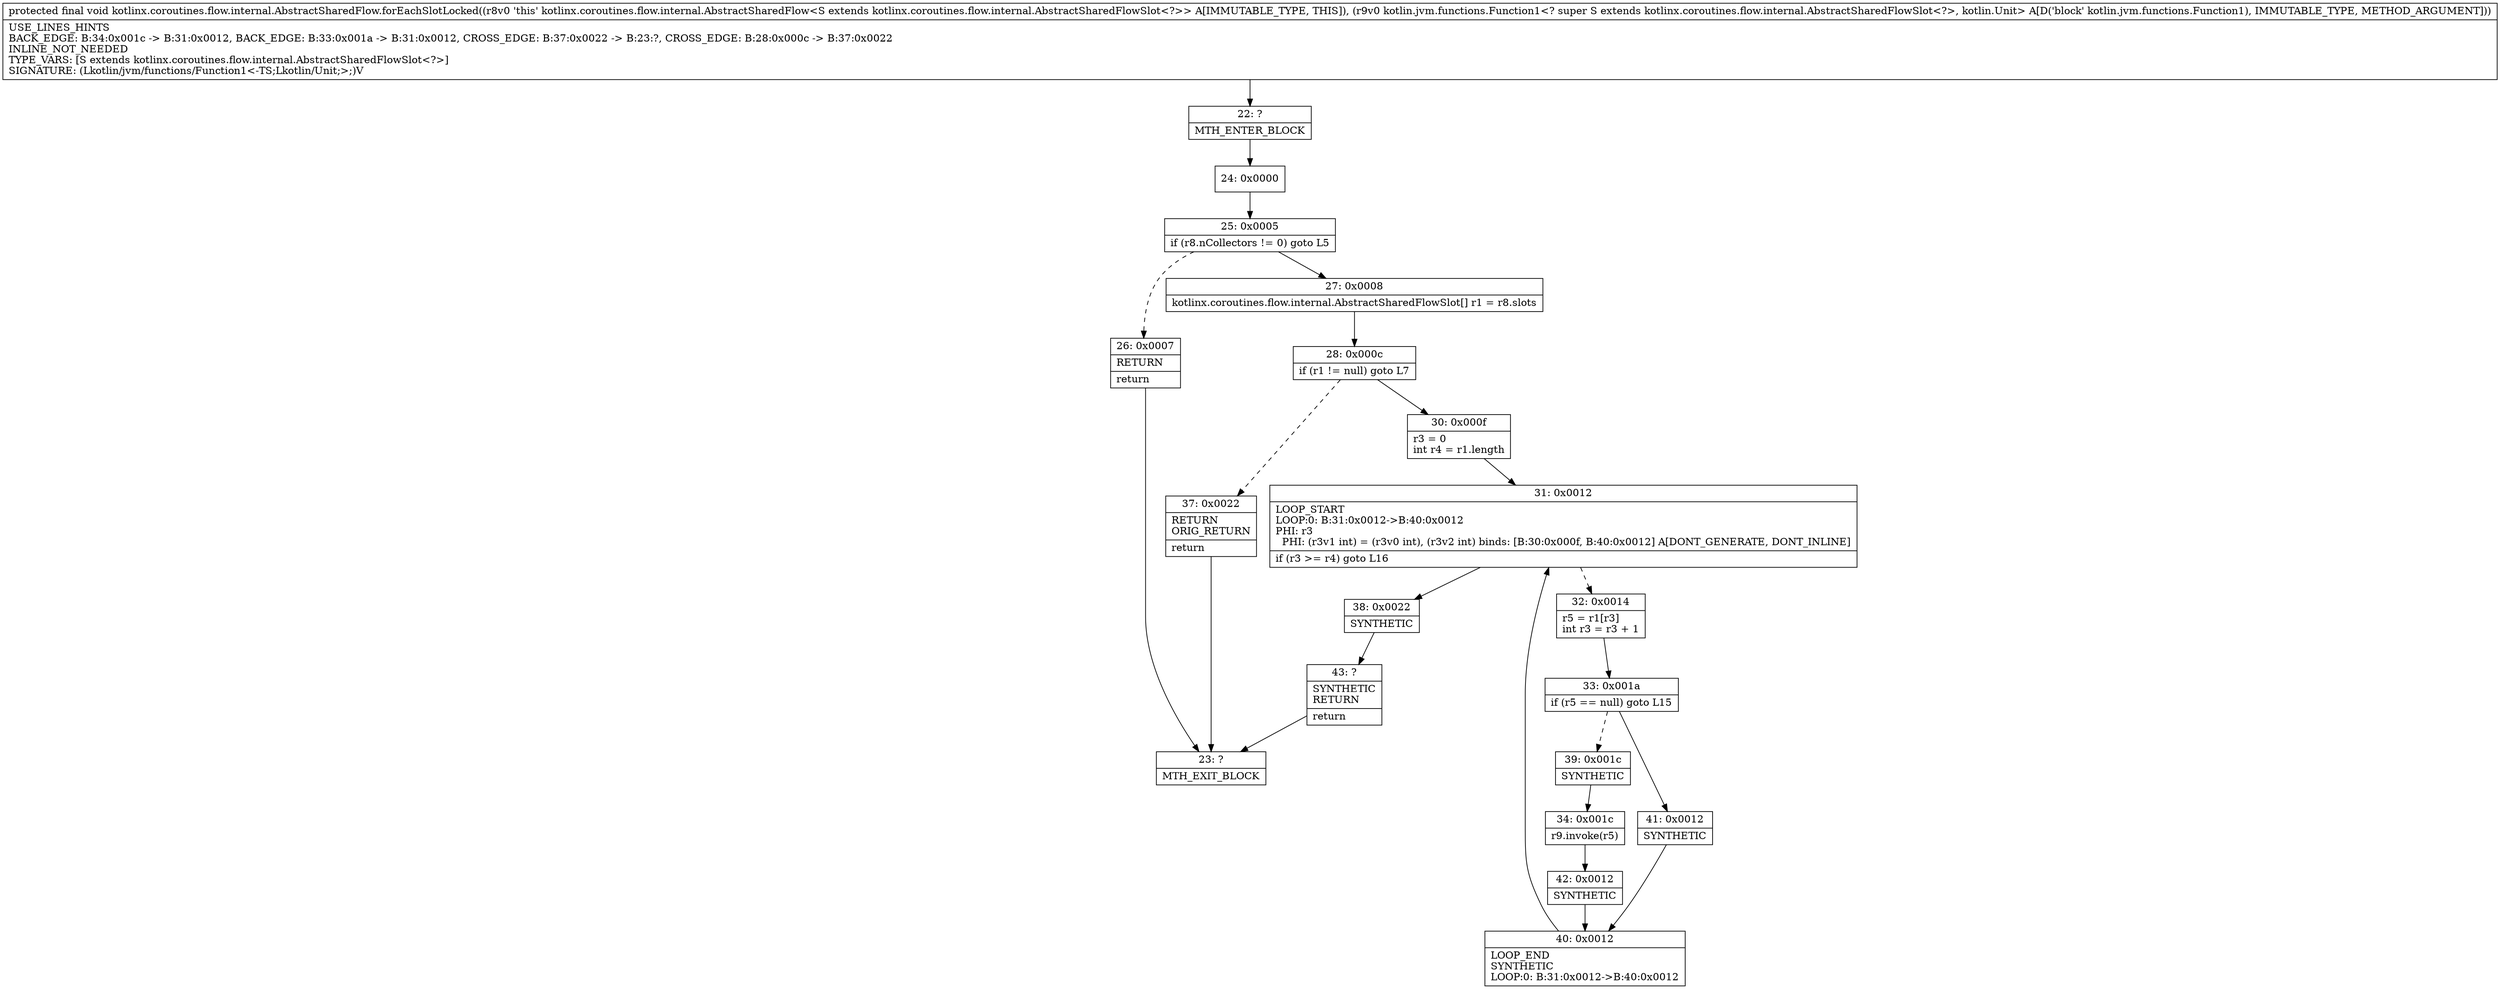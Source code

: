 digraph "CFG forkotlinx.coroutines.flow.internal.AbstractSharedFlow.forEachSlotLocked(Lkotlin\/jvm\/functions\/Function1;)V" {
Node_22 [shape=record,label="{22\:\ ?|MTH_ENTER_BLOCK\l}"];
Node_24 [shape=record,label="{24\:\ 0x0000}"];
Node_25 [shape=record,label="{25\:\ 0x0005|if (r8.nCollectors != 0) goto L5\l}"];
Node_26 [shape=record,label="{26\:\ 0x0007|RETURN\l|return\l}"];
Node_23 [shape=record,label="{23\:\ ?|MTH_EXIT_BLOCK\l}"];
Node_27 [shape=record,label="{27\:\ 0x0008|kotlinx.coroutines.flow.internal.AbstractSharedFlowSlot[] r1 = r8.slots\l}"];
Node_28 [shape=record,label="{28\:\ 0x000c|if (r1 != null) goto L7\l}"];
Node_30 [shape=record,label="{30\:\ 0x000f|r3 = 0\lint r4 = r1.length\l}"];
Node_31 [shape=record,label="{31\:\ 0x0012|LOOP_START\lLOOP:0: B:31:0x0012\-\>B:40:0x0012\lPHI: r3 \l  PHI: (r3v1 int) = (r3v0 int), (r3v2 int) binds: [B:30:0x000f, B:40:0x0012] A[DONT_GENERATE, DONT_INLINE]\l|if (r3 \>= r4) goto L16\l}"];
Node_32 [shape=record,label="{32\:\ 0x0014|r5 = r1[r3]\lint r3 = r3 + 1\l}"];
Node_33 [shape=record,label="{33\:\ 0x001a|if (r5 == null) goto L15\l}"];
Node_39 [shape=record,label="{39\:\ 0x001c|SYNTHETIC\l}"];
Node_34 [shape=record,label="{34\:\ 0x001c|r9.invoke(r5)\l}"];
Node_42 [shape=record,label="{42\:\ 0x0012|SYNTHETIC\l}"];
Node_40 [shape=record,label="{40\:\ 0x0012|LOOP_END\lSYNTHETIC\lLOOP:0: B:31:0x0012\-\>B:40:0x0012\l}"];
Node_41 [shape=record,label="{41\:\ 0x0012|SYNTHETIC\l}"];
Node_38 [shape=record,label="{38\:\ 0x0022|SYNTHETIC\l}"];
Node_43 [shape=record,label="{43\:\ ?|SYNTHETIC\lRETURN\l|return\l}"];
Node_37 [shape=record,label="{37\:\ 0x0022|RETURN\lORIG_RETURN\l|return\l}"];
MethodNode[shape=record,label="{protected final void kotlinx.coroutines.flow.internal.AbstractSharedFlow.forEachSlotLocked((r8v0 'this' kotlinx.coroutines.flow.internal.AbstractSharedFlow\<S extends kotlinx.coroutines.flow.internal.AbstractSharedFlowSlot\<?\>\> A[IMMUTABLE_TYPE, THIS]), (r9v0 kotlin.jvm.functions.Function1\<? super S extends kotlinx.coroutines.flow.internal.AbstractSharedFlowSlot\<?\>, kotlin.Unit\> A[D('block' kotlin.jvm.functions.Function1), IMMUTABLE_TYPE, METHOD_ARGUMENT]))  | USE_LINES_HINTS\lBACK_EDGE: B:34:0x001c \-\> B:31:0x0012, BACK_EDGE: B:33:0x001a \-\> B:31:0x0012, CROSS_EDGE: B:37:0x0022 \-\> B:23:?, CROSS_EDGE: B:28:0x000c \-\> B:37:0x0022\lINLINE_NOT_NEEDED\lTYPE_VARS: [S extends kotlinx.coroutines.flow.internal.AbstractSharedFlowSlot\<?\>]\lSIGNATURE: (Lkotlin\/jvm\/functions\/Function1\<\-TS;Lkotlin\/Unit;\>;)V\l}"];
MethodNode -> Node_22;Node_22 -> Node_24;
Node_24 -> Node_25;
Node_25 -> Node_26[style=dashed];
Node_25 -> Node_27;
Node_26 -> Node_23;
Node_27 -> Node_28;
Node_28 -> Node_30;
Node_28 -> Node_37[style=dashed];
Node_30 -> Node_31;
Node_31 -> Node_32[style=dashed];
Node_31 -> Node_38;
Node_32 -> Node_33;
Node_33 -> Node_39[style=dashed];
Node_33 -> Node_41;
Node_39 -> Node_34;
Node_34 -> Node_42;
Node_42 -> Node_40;
Node_40 -> Node_31;
Node_41 -> Node_40;
Node_38 -> Node_43;
Node_43 -> Node_23;
Node_37 -> Node_23;
}

